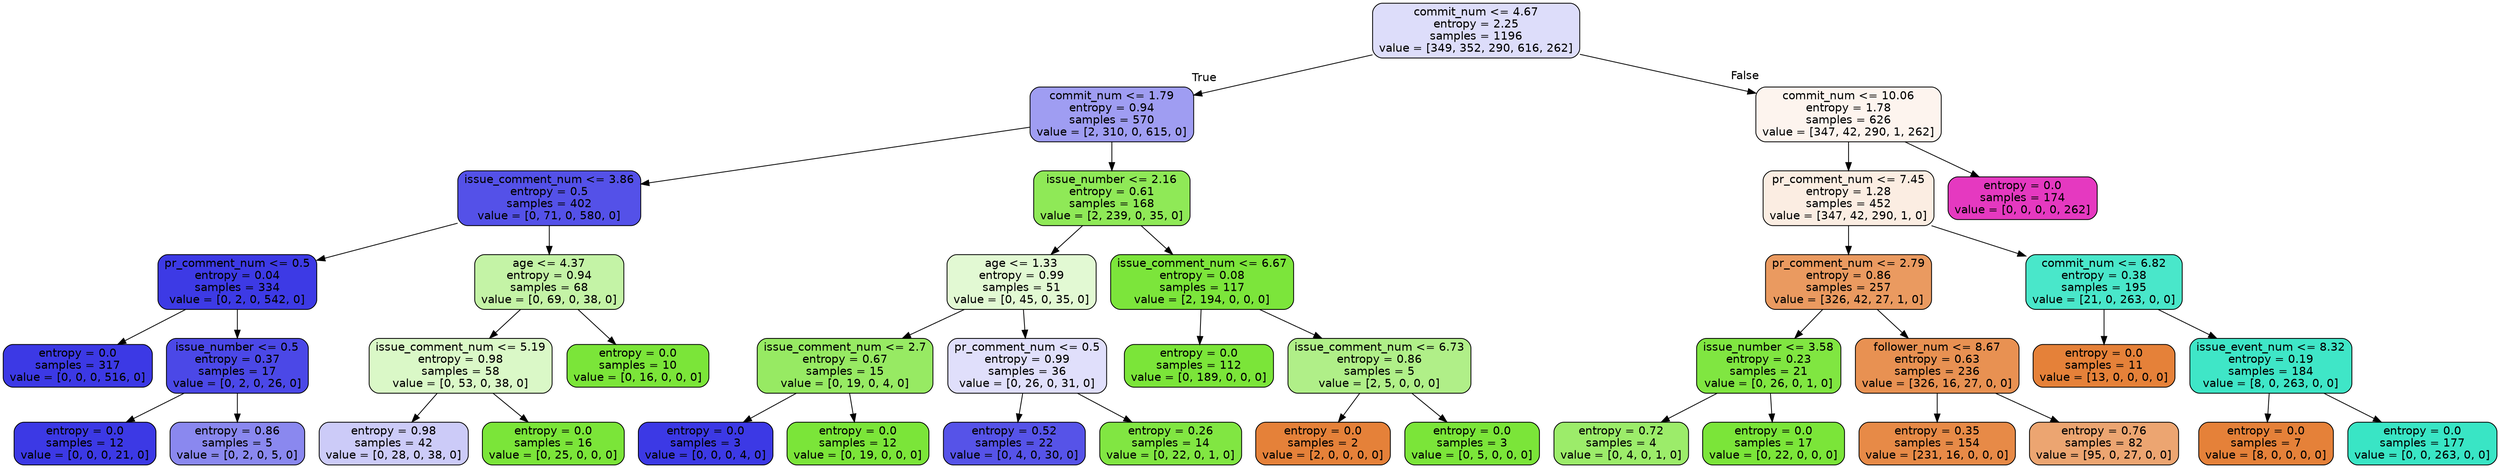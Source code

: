digraph Tree {
node [shape=box, style="filled, rounded", color="black", fontname=helvetica] ;
edge [fontname=helvetica] ;
0 [label="commit_num <= 4.67\nentropy = 2.25\nsamples = 1196\nvalue = [349, 352, 290, 616, 262]", fillcolor="#ddddfa"] ;
1 [label="commit_num <= 1.79\nentropy = 0.94\nsamples = 570\nvalue = [2, 310, 0, 615, 0]", fillcolor="#9f9df2"] ;
0 -> 1 [labeldistance=2.5, labelangle=45, headlabel="True"] ;
2 [label="issue_comment_num <= 3.86\nentropy = 0.5\nsamples = 402\nvalue = [0, 71, 0, 580, 0]", fillcolor="#5451e8"] ;
1 -> 2 ;
3 [label="pr_comment_num <= 0.5\nentropy = 0.04\nsamples = 334\nvalue = [0, 2, 0, 542, 0]", fillcolor="#3d3ae5"] ;
2 -> 3 ;
4 [label="entropy = 0.0\nsamples = 317\nvalue = [0, 0, 0, 516, 0]", fillcolor="#3c39e5"] ;
3 -> 4 ;
5 [label="issue_number <= 0.5\nentropy = 0.37\nsamples = 17\nvalue = [0, 2, 0, 26, 0]", fillcolor="#4b48e7"] ;
3 -> 5 ;
6 [label="entropy = 0.0\nsamples = 12\nvalue = [0, 0, 0, 21, 0]", fillcolor="#3c39e5"] ;
5 -> 6 ;
7 [label="entropy = 0.86\nsamples = 5\nvalue = [0, 2, 0, 5, 0]", fillcolor="#8a88ef"] ;
5 -> 7 ;
8 [label="age <= 4.37\nentropy = 0.94\nsamples = 68\nvalue = [0, 69, 0, 38, 0]", fillcolor="#c4f3a6"] ;
2 -> 8 ;
9 [label="issue_comment_num <= 5.19\nentropy = 0.98\nsamples = 58\nvalue = [0, 53, 0, 38, 0]", fillcolor="#daf8c7"] ;
8 -> 9 ;
10 [label="entropy = 0.98\nsamples = 42\nvalue = [0, 28, 0, 38, 0]", fillcolor="#cccbf8"] ;
9 -> 10 ;
11 [label="entropy = 0.0\nsamples = 16\nvalue = [0, 25, 0, 0, 0]", fillcolor="#7be539"] ;
9 -> 11 ;
12 [label="entropy = 0.0\nsamples = 10\nvalue = [0, 16, 0, 0, 0]", fillcolor="#7be539"] ;
8 -> 12 ;
13 [label="issue_number <= 2.16\nentropy = 0.61\nsamples = 168\nvalue = [2, 239, 0, 35, 0]", fillcolor="#8fe957"] ;
1 -> 13 ;
14 [label="age <= 1.33\nentropy = 0.99\nsamples = 51\nvalue = [0, 45, 0, 35, 0]", fillcolor="#e2f9d3"] ;
13 -> 14 ;
15 [label="issue_comment_num <= 2.7\nentropy = 0.67\nsamples = 15\nvalue = [0, 19, 0, 4, 0]", fillcolor="#97ea63"] ;
14 -> 15 ;
16 [label="entropy = 0.0\nsamples = 3\nvalue = [0, 0, 0, 4, 0]", fillcolor="#3c39e5"] ;
15 -> 16 ;
17 [label="entropy = 0.0\nsamples = 12\nvalue = [0, 19, 0, 0, 0]", fillcolor="#7be539"] ;
15 -> 17 ;
18 [label="pr_comment_num <= 0.5\nentropy = 0.99\nsamples = 36\nvalue = [0, 26, 0, 31, 0]", fillcolor="#e0dffb"] ;
14 -> 18 ;
19 [label="entropy = 0.52\nsamples = 22\nvalue = [0, 4, 0, 30, 0]", fillcolor="#5653e8"] ;
18 -> 19 ;
20 [label="entropy = 0.26\nsamples = 14\nvalue = [0, 22, 0, 1, 0]", fillcolor="#81e642"] ;
18 -> 20 ;
21 [label="issue_comment_num <= 6.67\nentropy = 0.08\nsamples = 117\nvalue = [2, 194, 0, 0, 0]", fillcolor="#7ce53b"] ;
13 -> 21 ;
22 [label="entropy = 0.0\nsamples = 112\nvalue = [0, 189, 0, 0, 0]", fillcolor="#7be539"] ;
21 -> 22 ;
23 [label="issue_comment_num <= 6.73\nentropy = 0.86\nsamples = 5\nvalue = [2, 5, 0, 0, 0]", fillcolor="#b0ef88"] ;
21 -> 23 ;
24 [label="entropy = 0.0\nsamples = 2\nvalue = [2, 0, 0, 0, 0]", fillcolor="#e58139"] ;
23 -> 24 ;
25 [label="entropy = 0.0\nsamples = 3\nvalue = [0, 5, 0, 0, 0]", fillcolor="#7be539"] ;
23 -> 25 ;
26 [label="commit_num <= 10.06\nentropy = 1.78\nsamples = 626\nvalue = [347, 42, 290, 1, 262]", fillcolor="#fdf4ee"] ;
0 -> 26 [labeldistance=2.5, labelangle=-45, headlabel="False"] ;
27 [label="pr_comment_num <= 7.45\nentropy = 1.28\nsamples = 452\nvalue = [347, 42, 290, 1, 0]", fillcolor="#fbede2"] ;
26 -> 27 ;
28 [label="pr_comment_num <= 2.79\nentropy = 0.86\nsamples = 257\nvalue = [326, 42, 27, 1, 0]", fillcolor="#ea9a60"] ;
27 -> 28 ;
29 [label="issue_number <= 3.58\nentropy = 0.23\nsamples = 21\nvalue = [0, 26, 0, 1, 0]", fillcolor="#80e641"] ;
28 -> 29 ;
30 [label="entropy = 0.72\nsamples = 4\nvalue = [0, 4, 0, 1, 0]", fillcolor="#9cec6a"] ;
29 -> 30 ;
31 [label="entropy = 0.0\nsamples = 17\nvalue = [0, 22, 0, 0, 0]", fillcolor="#7be539"] ;
29 -> 31 ;
32 [label="follower_num <= 8.67\nentropy = 0.63\nsamples = 236\nvalue = [326, 16, 27, 0, 0]", fillcolor="#e89152"] ;
28 -> 32 ;
33 [label="entropy = 0.35\nsamples = 154\nvalue = [231, 16, 0, 0, 0]", fillcolor="#e78a47"] ;
32 -> 33 ;
34 [label="entropy = 0.76\nsamples = 82\nvalue = [95, 0, 27, 0, 0]", fillcolor="#eca571"] ;
32 -> 34 ;
35 [label="commit_num <= 6.82\nentropy = 0.38\nsamples = 195\nvalue = [21, 0, 263, 0, 0]", fillcolor="#49e7ca"] ;
27 -> 35 ;
36 [label="entropy = 0.0\nsamples = 11\nvalue = [13, 0, 0, 0, 0]", fillcolor="#e58139"] ;
35 -> 36 ;
37 [label="issue_event_num <= 8.32\nentropy = 0.19\nsamples = 184\nvalue = [8, 0, 263, 0, 0]", fillcolor="#3fe6c7"] ;
35 -> 37 ;
38 [label="entropy = 0.0\nsamples = 7\nvalue = [8, 0, 0, 0, 0]", fillcolor="#e58139"] ;
37 -> 38 ;
39 [label="entropy = 0.0\nsamples = 177\nvalue = [0, 0, 263, 0, 0]", fillcolor="#39e5c5"] ;
37 -> 39 ;
40 [label="entropy = 0.0\nsamples = 174\nvalue = [0, 0, 0, 0, 262]", fillcolor="#e539c0"] ;
26 -> 40 ;
}